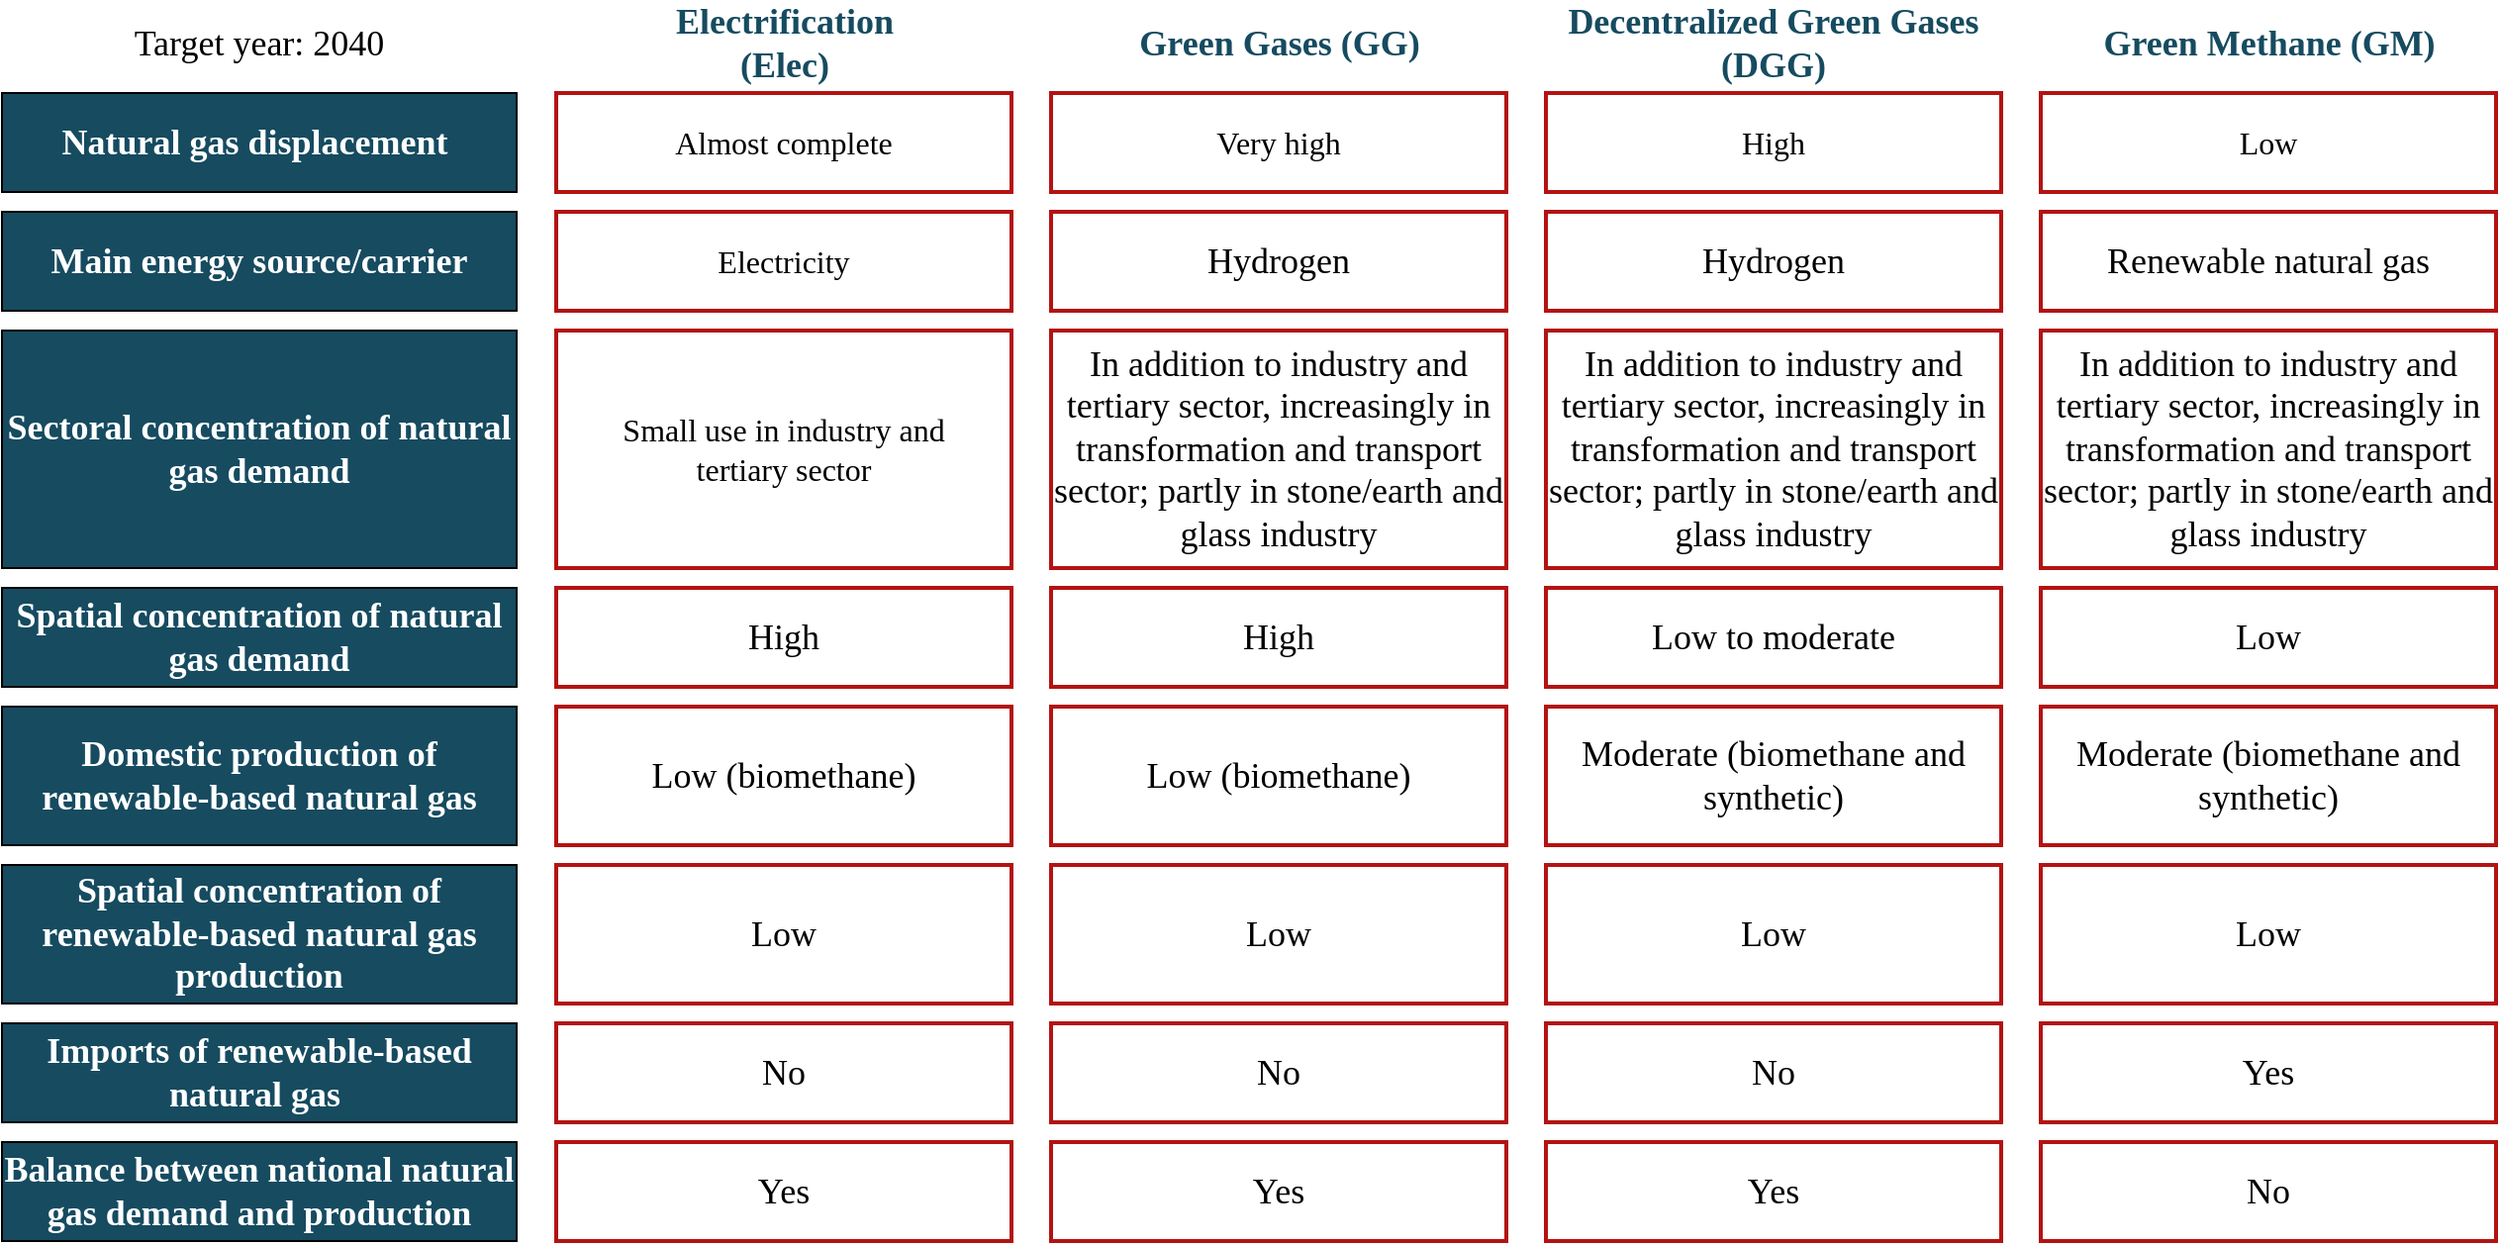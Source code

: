 <mxfile version="16.5.1" type="device"><diagram id="CRw90X7_4vbhjCURfm-K" name="Seite-1"><mxGraphModel dx="1422" dy="903" grid="1" gridSize="10" guides="1" tooltips="1" connect="1" arrows="1" fold="1" page="1" pageScale="1" pageWidth="10000" pageHeight="10000" math="0" shadow="0"><root><mxCell id="0"/><mxCell id="1" parent="0"/><mxCell id="_hz6F0fcpCFRPhsyDMCF-1" value="&lt;font face=&quot;Segoe UI Light&quot; style=&quot;font-size: 18px&quot;&gt;Main energy source/carrier&lt;/font&gt;" style="rounded=0;whiteSpace=wrap;html=1;fillColor=#164B60;fontColor=#FFFFFF;fontStyle=1" vertex="1" parent="1"><mxGeometry x="110" y="270" width="260" height="50" as="geometry"/></mxCell><mxCell id="_hz6F0fcpCFRPhsyDMCF-4" value="&lt;font face=&quot;Segoe UI Light&quot; style=&quot;font-size: 16px&quot;&gt;Electricity&lt;/font&gt;" style="rounded=0;whiteSpace=wrap;html=1;align=center;spacing=-15;strokeColor=#B31312;strokeWidth=2;" vertex="1" parent="1"><mxGeometry x="390" y="270" width="230" height="50" as="geometry"/></mxCell><mxCell id="_hz6F0fcpCFRPhsyDMCF-8" value="&lt;font face=&quot;Segoe UI Light&quot; style=&quot;font-size: 18px&quot;&gt;Hydrogen&lt;/font&gt;" style="rounded=0;whiteSpace=wrap;html=1;strokeColor=#B31312;strokeWidth=2;" vertex="1" parent="1"><mxGeometry x="640" y="270" width="230" height="50" as="geometry"/></mxCell><mxCell id="_hz6F0fcpCFRPhsyDMCF-9" value="&lt;font face=&quot;Segoe UI Light&quot;&gt;&lt;span style=&quot;font-size: 18px&quot;&gt;Hydrogen&lt;br&gt;&lt;/span&gt;&lt;/font&gt;" style="rounded=0;whiteSpace=wrap;html=1;strokeColor=#B31312;strokeWidth=2;" vertex="1" parent="1"><mxGeometry x="890" y="270" width="230" height="50" as="geometry"/></mxCell><mxCell id="_hz6F0fcpCFRPhsyDMCF-10" value="&lt;font face=&quot;Segoe UI Light&quot; style=&quot;font-size: 18px&quot;&gt;Renewable natural gas&lt;/font&gt;" style="rounded=0;whiteSpace=wrap;html=1;strokeColor=#B31312;strokeWidth=2;" vertex="1" parent="1"><mxGeometry x="1140" y="270" width="230" height="50" as="geometry"/></mxCell><mxCell id="_hz6F0fcpCFRPhsyDMCF-19" value="Electrification (Elec)" style="text;html=1;strokeColor=none;fillColor=none;align=center;verticalAlign=middle;whiteSpace=wrap;rounded=0;fontFamily=Segoe UI Light;fontSize=18;fontStyle=1;fontColor=#164B60;" vertex="1" parent="1"><mxGeometry x="427.5" y="170" width="155" height="30" as="geometry"/></mxCell><mxCell id="_hz6F0fcpCFRPhsyDMCF-20" value="Green Gases (GG)" style="text;html=1;strokeColor=none;fillColor=none;align=center;verticalAlign=middle;whiteSpace=wrap;rounded=0;fontFamily=Segoe UI Light;fontSize=18;fontStyle=1;fontColor=#164B60;" vertex="1" parent="1"><mxGeometry x="673.75" y="170" width="162.5" height="30" as="geometry"/></mxCell><mxCell id="_hz6F0fcpCFRPhsyDMCF-21" value="Decentralized Green Gases (DGG)" style="text;html=1;strokeColor=none;fillColor=none;align=center;verticalAlign=middle;whiteSpace=wrap;rounded=0;fontFamily=Segoe UI Light;fontSize=18;fontStyle=1;fontColor=#164B60;" vertex="1" parent="1"><mxGeometry x="876.88" y="170" width="256.25" height="30" as="geometry"/></mxCell><mxCell id="_hz6F0fcpCFRPhsyDMCF-22" value="Green Methane (GM)" style="text;html=1;strokeColor=none;fillColor=none;align=center;verticalAlign=middle;whiteSpace=wrap;rounded=0;fontFamily=Segoe UI Light;fontSize=18;fontStyle=1;fontColor=#164B60;" vertex="1" parent="1"><mxGeometry x="1163.75" y="170" width="182.5" height="30" as="geometry"/></mxCell><mxCell id="_hz6F0fcpCFRPhsyDMCF-26" value="&lt;span style=&quot;font-weight: normal&quot;&gt;Target year: 2040&lt;/span&gt;" style="text;html=1;strokeColor=none;fillColor=none;align=center;verticalAlign=middle;whiteSpace=wrap;rounded=0;fontFamily=Segoe UI Light;fontSize=18;fontStyle=1" vertex="1" parent="1"><mxGeometry x="160" y="170" width="160" height="30" as="geometry"/></mxCell><mxCell id="_hz6F0fcpCFRPhsyDMCF-27" value="&lt;font face=&quot;Segoe UI Light&quot; style=&quot;font-size: 18px&quot;&gt;Natural gas displacement&amp;nbsp;&lt;/font&gt;" style="rounded=0;whiteSpace=wrap;html=1;fillColor=#164B60;fontColor=#FFFFFF;fontStyle=1" vertex="1" parent="1"><mxGeometry x="110" y="210" width="260" height="50" as="geometry"/></mxCell><mxCell id="_hz6F0fcpCFRPhsyDMCF-29" value="&lt;font face=&quot;Segoe UI Light&quot; style=&quot;font-size: 16px&quot;&gt;Almost complete&lt;/font&gt;" style="rounded=0;whiteSpace=wrap;html=1;align=center;spacing=-15;strokeColor=#B31312;fontStyle=0;strokeWidth=2;" vertex="1" parent="1"><mxGeometry x="390" y="210" width="230" height="50" as="geometry"/></mxCell><mxCell id="_hz6F0fcpCFRPhsyDMCF-30" value="&lt;font face=&quot;Segoe UI Light&quot; style=&quot;font-size: 16px&quot;&gt;Very high&lt;/font&gt;" style="rounded=0;whiteSpace=wrap;html=1;align=center;spacing=-15;strokeColor=#B31312;strokeWidth=2;" vertex="1" parent="1"><mxGeometry x="640" y="210" width="230" height="50" as="geometry"/></mxCell><mxCell id="_hz6F0fcpCFRPhsyDMCF-31" value="&lt;font face=&quot;Segoe UI Light&quot; style=&quot;font-size: 16px&quot;&gt;High&lt;/font&gt;" style="rounded=0;whiteSpace=wrap;html=1;align=center;spacing=-15;strokeColor=#B31312;strokeWidth=2;" vertex="1" parent="1"><mxGeometry x="890" y="210" width="230" height="50" as="geometry"/></mxCell><mxCell id="_hz6F0fcpCFRPhsyDMCF-32" value="&lt;font face=&quot;Segoe UI Light&quot; style=&quot;font-size: 16px&quot;&gt;Low&lt;/font&gt;" style="rounded=0;whiteSpace=wrap;html=1;align=center;spacing=-15;strokeColor=#B31312;strokeWidth=2;" vertex="1" parent="1"><mxGeometry x="1140" y="210" width="230" height="50" as="geometry"/></mxCell><mxCell id="_hz6F0fcpCFRPhsyDMCF-36" value="&lt;font face=&quot;Segoe UI Light&quot;&gt;&lt;span style=&quot;font-size: 18px&quot;&gt;Spatial concentration of natural gas demand&lt;/span&gt;&lt;/font&gt;" style="rounded=0;whiteSpace=wrap;html=1;fillColor=#164B60;fontColor=#FFFFFF;fontStyle=1" vertex="1" parent="1"><mxGeometry x="110" y="460" width="260" height="50" as="geometry"/></mxCell><mxCell id="_hz6F0fcpCFRPhsyDMCF-37" value="&lt;font face=&quot;Segoe UI Light&quot;&gt;&lt;span style=&quot;font-size: 18px&quot;&gt;Sectoral concentration of natural gas demand&lt;/span&gt;&lt;/font&gt;" style="rounded=0;whiteSpace=wrap;html=1;fillColor=#164B60;fontColor=#FFFFFF;fontStyle=1" vertex="1" parent="1"><mxGeometry x="110" y="330" width="260" height="120" as="geometry"/></mxCell><mxCell id="_hz6F0fcpCFRPhsyDMCF-38" value="&lt;font face=&quot;Segoe UI Light&quot;&gt;&lt;span style=&quot;font-size: 18px&quot;&gt;Domestic production of renewable-based natural gas&lt;/span&gt;&lt;/font&gt;" style="rounded=0;whiteSpace=wrap;html=1;fillColor=#164B60;fontColor=#FFFFFF;fontStyle=1" vertex="1" parent="1"><mxGeometry x="110" y="520" width="260" height="70" as="geometry"/></mxCell><mxCell id="_hz6F0fcpCFRPhsyDMCF-39" value="&lt;font face=&quot;Segoe UI Light&quot;&gt;&lt;span style=&quot;font-size: 18px&quot;&gt;Spatial concentration of renewable-based natural gas production&lt;/span&gt;&lt;/font&gt;" style="rounded=0;whiteSpace=wrap;html=1;fillColor=#164B60;fontColor=#FFFFFF;fontStyle=1" vertex="1" parent="1"><mxGeometry x="110" y="600" width="260" height="70" as="geometry"/></mxCell><mxCell id="_hz6F0fcpCFRPhsyDMCF-40" value="&lt;font face=&quot;Segoe UI Light&quot;&gt;&lt;span style=&quot;font-size: 18px&quot;&gt;Imports of renewable-based natural gas&amp;nbsp;&lt;/span&gt;&lt;/font&gt;" style="rounded=0;whiteSpace=wrap;html=1;fillColor=#164B60;fontColor=#FFFFFF;fontStyle=1" vertex="1" parent="1"><mxGeometry x="110" y="680" width="260" height="50" as="geometry"/></mxCell><mxCell id="_hz6F0fcpCFRPhsyDMCF-41" value="&lt;font face=&quot;Segoe UI Light&quot;&gt;&lt;span style=&quot;font-size: 18px&quot;&gt;Balance between national natural gas demand and production&lt;/span&gt;&lt;/font&gt;" style="rounded=0;whiteSpace=wrap;html=1;fillColor=#164B60;fontColor=#FFFFFF;fontStyle=1" vertex="1" parent="1"><mxGeometry x="110" y="740" width="260" height="50" as="geometry"/></mxCell><mxCell id="_hz6F0fcpCFRPhsyDMCF-42" value="&lt;font face=&quot;Segoe UI Light&quot; style=&quot;font-size: 16px&quot;&gt;Small use in&amp;nbsp;&lt;/font&gt;&lt;font face=&quot;Segoe UI Light&quot;&gt;&lt;span style=&quot;font-size: 16px&quot;&gt;industry and &lt;br&gt;tertiary sector&lt;/span&gt;&lt;/font&gt;" style="rounded=0;whiteSpace=wrap;html=1;align=center;spacing=-15;strokeColor=#B31312;strokeWidth=2;" vertex="1" parent="1"><mxGeometry x="390" y="330" width="230" height="120" as="geometry"/></mxCell><mxCell id="_hz6F0fcpCFRPhsyDMCF-43" value="&lt;font face=&quot;Segoe UI Light&quot;&gt;&lt;span style=&quot;font-size: 18px&quot;&gt;In addition to industry and tertiary sector, increasingly in transformation and transport sector; partly in stone/earth and glass industry&lt;/span&gt;&lt;/font&gt;" style="rounded=0;whiteSpace=wrap;html=1;align=center;strokeColor=#B31312;strokeWidth=2;" vertex="1" parent="1"><mxGeometry x="640" y="330" width="230" height="120" as="geometry"/></mxCell><mxCell id="_hz6F0fcpCFRPhsyDMCF-44" value="&lt;span style=&quot;font-family: &amp;#34;segoe ui light&amp;#34; ; font-size: 18px&quot;&gt;In addition to industry and tertiary sector, increasingly in transformation and transport sector; partly in stone/earth and glass industry&lt;/span&gt;&lt;font face=&quot;Segoe UI Light&quot;&gt;&lt;span style=&quot;font-size: 18px&quot;&gt;&lt;br&gt;&lt;/span&gt;&lt;/font&gt;" style="rounded=0;whiteSpace=wrap;html=1;strokeColor=#B31312;strokeWidth=2;" vertex="1" parent="1"><mxGeometry x="890" y="330" width="230" height="120" as="geometry"/></mxCell><mxCell id="_hz6F0fcpCFRPhsyDMCF-45" value="&lt;span style=&quot;font-family: &amp;#34;segoe ui light&amp;#34; ; font-size: 18px&quot;&gt;In addition to industry and tertiary sector, increasingly in transformation and transport sector; partly in stone/earth and glass industry&lt;/span&gt;" style="rounded=0;whiteSpace=wrap;html=1;strokeColor=#B31312;strokeWidth=2;" vertex="1" parent="1"><mxGeometry x="1140" y="330" width="230" height="120" as="geometry"/></mxCell><mxCell id="_hz6F0fcpCFRPhsyDMCF-51" value="&lt;font face=&quot;Segoe UI Light&quot;&gt;&lt;span style=&quot;font-size: 18px&quot;&gt;High&lt;/span&gt;&lt;/font&gt;" style="rounded=0;whiteSpace=wrap;html=1;strokeColor=#B31312;strokeWidth=2;" vertex="1" parent="1"><mxGeometry x="390" y="460" width="230" height="50" as="geometry"/></mxCell><mxCell id="_hz6F0fcpCFRPhsyDMCF-52" value="&lt;font face=&quot;Segoe UI Light&quot;&gt;&lt;span style=&quot;font-size: 18px&quot;&gt;High&lt;/span&gt;&lt;/font&gt;" style="rounded=0;whiteSpace=wrap;html=1;strokeColor=#B31312;strokeWidth=2;" vertex="1" parent="1"><mxGeometry x="640" y="460" width="230" height="50" as="geometry"/></mxCell><mxCell id="_hz6F0fcpCFRPhsyDMCF-53" value="&lt;font face=&quot;Segoe UI Light&quot;&gt;&lt;span style=&quot;font-size: 18px&quot;&gt;Low to moderate&lt;/span&gt;&lt;/font&gt;" style="rounded=0;whiteSpace=wrap;html=1;strokeColor=#B31312;strokeWidth=2;" vertex="1" parent="1"><mxGeometry x="890" y="460" width="230" height="50" as="geometry"/></mxCell><mxCell id="_hz6F0fcpCFRPhsyDMCF-54" value="&lt;font face=&quot;Segoe UI Light&quot;&gt;&lt;span style=&quot;font-size: 18px&quot;&gt;Low&lt;/span&gt;&lt;/font&gt;" style="rounded=0;whiteSpace=wrap;html=1;strokeColor=#B31312;strokeWidth=2;" vertex="1" parent="1"><mxGeometry x="1140" y="460" width="230" height="50" as="geometry"/></mxCell><mxCell id="_hz6F0fcpCFRPhsyDMCF-55" value="&lt;font face=&quot;Segoe UI Light&quot;&gt;&lt;span style=&quot;font-size: 18px&quot;&gt;Low (biomethane)&lt;/span&gt;&lt;/font&gt;" style="rounded=0;whiteSpace=wrap;html=1;strokeColor=#B31312;strokeWidth=2;" vertex="1" parent="1"><mxGeometry x="390" y="520" width="230" height="70" as="geometry"/></mxCell><mxCell id="_hz6F0fcpCFRPhsyDMCF-56" value="&lt;font face=&quot;Segoe UI Light&quot;&gt;&lt;span style=&quot;font-size: 18px&quot;&gt;Low (biomethane)&lt;/span&gt;&lt;/font&gt;" style="rounded=0;whiteSpace=wrap;html=1;strokeColor=#B31312;strokeWidth=2;" vertex="1" parent="1"><mxGeometry x="640" y="520" width="230" height="70" as="geometry"/></mxCell><mxCell id="_hz6F0fcpCFRPhsyDMCF-57" value="&lt;font face=&quot;Segoe UI Light&quot;&gt;&lt;span style=&quot;font-size: 18px&quot;&gt;Moderate (biomethane and synthetic)&lt;/span&gt;&lt;/font&gt;" style="rounded=0;whiteSpace=wrap;html=1;strokeColor=#B31312;strokeWidth=2;" vertex="1" parent="1"><mxGeometry x="890" y="520" width="230" height="70" as="geometry"/></mxCell><mxCell id="_hz6F0fcpCFRPhsyDMCF-59" value="&lt;font face=&quot;Segoe UI Light&quot;&gt;&lt;span style=&quot;font-size: 18px&quot;&gt;Moderate (biomethane and synthetic)&lt;/span&gt;&lt;/font&gt;" style="rounded=0;whiteSpace=wrap;html=1;strokeColor=#B31312;strokeWidth=2;" vertex="1" parent="1"><mxGeometry x="1140" y="520" width="230" height="70" as="geometry"/></mxCell><mxCell id="_hz6F0fcpCFRPhsyDMCF-60" value="&lt;font face=&quot;Segoe UI Light&quot;&gt;&lt;span style=&quot;font-size: 18px&quot;&gt;Low&lt;/span&gt;&lt;/font&gt;" style="rounded=0;whiteSpace=wrap;html=1;strokeColor=#B31312;strokeWidth=2;" vertex="1" parent="1"><mxGeometry x="390" y="600" width="230" height="70" as="geometry"/></mxCell><mxCell id="_hz6F0fcpCFRPhsyDMCF-61" value="&lt;font face=&quot;Segoe UI Light&quot;&gt;&lt;span style=&quot;font-size: 18px&quot;&gt;Low&lt;/span&gt;&lt;/font&gt;" style="rounded=0;whiteSpace=wrap;html=1;strokeColor=#B31312;strokeWidth=2;" vertex="1" parent="1"><mxGeometry x="640" y="600" width="230" height="70" as="geometry"/></mxCell><mxCell id="_hz6F0fcpCFRPhsyDMCF-62" value="&lt;font face=&quot;Segoe UI Light&quot;&gt;&lt;span style=&quot;font-size: 18px&quot;&gt;Low&lt;/span&gt;&lt;/font&gt;" style="rounded=0;whiteSpace=wrap;html=1;strokeColor=#B31312;strokeWidth=2;" vertex="1" parent="1"><mxGeometry x="890" y="600" width="230" height="70" as="geometry"/></mxCell><mxCell id="_hz6F0fcpCFRPhsyDMCF-63" value="&lt;font face=&quot;Segoe UI Light&quot;&gt;&lt;span style=&quot;font-size: 18px&quot;&gt;Low&lt;/span&gt;&lt;/font&gt;" style="rounded=0;whiteSpace=wrap;html=1;strokeColor=#B31312;strokeWidth=2;" vertex="1" parent="1"><mxGeometry x="1140" y="600" width="230" height="70" as="geometry"/></mxCell><mxCell id="_hz6F0fcpCFRPhsyDMCF-64" value="&lt;font face=&quot;Segoe UI Light&quot;&gt;&lt;span style=&quot;font-size: 18px&quot;&gt;No&lt;/span&gt;&lt;/font&gt;" style="rounded=0;whiteSpace=wrap;html=1;strokeColor=#B31312;strokeWidth=2;" vertex="1" parent="1"><mxGeometry x="390" y="680" width="230" height="50" as="geometry"/></mxCell><mxCell id="_hz6F0fcpCFRPhsyDMCF-65" value="&lt;font face=&quot;Segoe UI Light&quot;&gt;&lt;span style=&quot;font-size: 18px&quot;&gt;No&lt;/span&gt;&lt;/font&gt;" style="rounded=0;whiteSpace=wrap;html=1;strokeColor=#B31312;strokeWidth=2;" vertex="1" parent="1"><mxGeometry x="640" y="680" width="230" height="50" as="geometry"/></mxCell><mxCell id="_hz6F0fcpCFRPhsyDMCF-66" value="&lt;font face=&quot;Segoe UI Light&quot;&gt;&lt;span style=&quot;font-size: 18px&quot;&gt;No&lt;/span&gt;&lt;/font&gt;" style="rounded=0;whiteSpace=wrap;html=1;strokeColor=#B31312;strokeWidth=2;" vertex="1" parent="1"><mxGeometry x="890" y="680" width="230" height="50" as="geometry"/></mxCell><mxCell id="_hz6F0fcpCFRPhsyDMCF-67" value="&lt;font face=&quot;Segoe UI Light&quot;&gt;&lt;span style=&quot;font-size: 18px&quot;&gt;Yes&lt;/span&gt;&lt;/font&gt;" style="rounded=0;whiteSpace=wrap;html=1;strokeColor=#B31312;strokeWidth=2;" vertex="1" parent="1"><mxGeometry x="1140" y="680" width="230" height="50" as="geometry"/></mxCell><mxCell id="_hz6F0fcpCFRPhsyDMCF-68" value="&lt;font face=&quot;Segoe UI Light&quot;&gt;&lt;span style=&quot;font-size: 18px&quot;&gt;Yes&lt;/span&gt;&lt;/font&gt;" style="rounded=0;whiteSpace=wrap;html=1;strokeColor=#B31312;strokeWidth=2;" vertex="1" parent="1"><mxGeometry x="390" y="740" width="230" height="50" as="geometry"/></mxCell><mxCell id="_hz6F0fcpCFRPhsyDMCF-69" value="&lt;font face=&quot;Segoe UI Light&quot;&gt;&lt;span style=&quot;font-size: 18px&quot;&gt;Yes&lt;/span&gt;&lt;/font&gt;" style="rounded=0;whiteSpace=wrap;html=1;strokeColor=#B31312;strokeWidth=2;" vertex="1" parent="1"><mxGeometry x="640" y="740" width="230" height="50" as="geometry"/></mxCell><mxCell id="_hz6F0fcpCFRPhsyDMCF-70" value="&lt;font face=&quot;Segoe UI Light&quot;&gt;&lt;span style=&quot;font-size: 18px&quot;&gt;Yes&lt;/span&gt;&lt;/font&gt;" style="rounded=0;whiteSpace=wrap;html=1;strokeColor=#B31312;strokeWidth=2;" vertex="1" parent="1"><mxGeometry x="890" y="740" width="230" height="50" as="geometry"/></mxCell><mxCell id="_hz6F0fcpCFRPhsyDMCF-71" value="&lt;font face=&quot;Segoe UI Light&quot;&gt;&lt;span style=&quot;font-size: 18px&quot;&gt;No&lt;/span&gt;&lt;/font&gt;" style="rounded=0;whiteSpace=wrap;html=1;strokeColor=#B31312;strokeWidth=2;" vertex="1" parent="1"><mxGeometry x="1140" y="740" width="230" height="50" as="geometry"/></mxCell></root></mxGraphModel></diagram></mxfile>